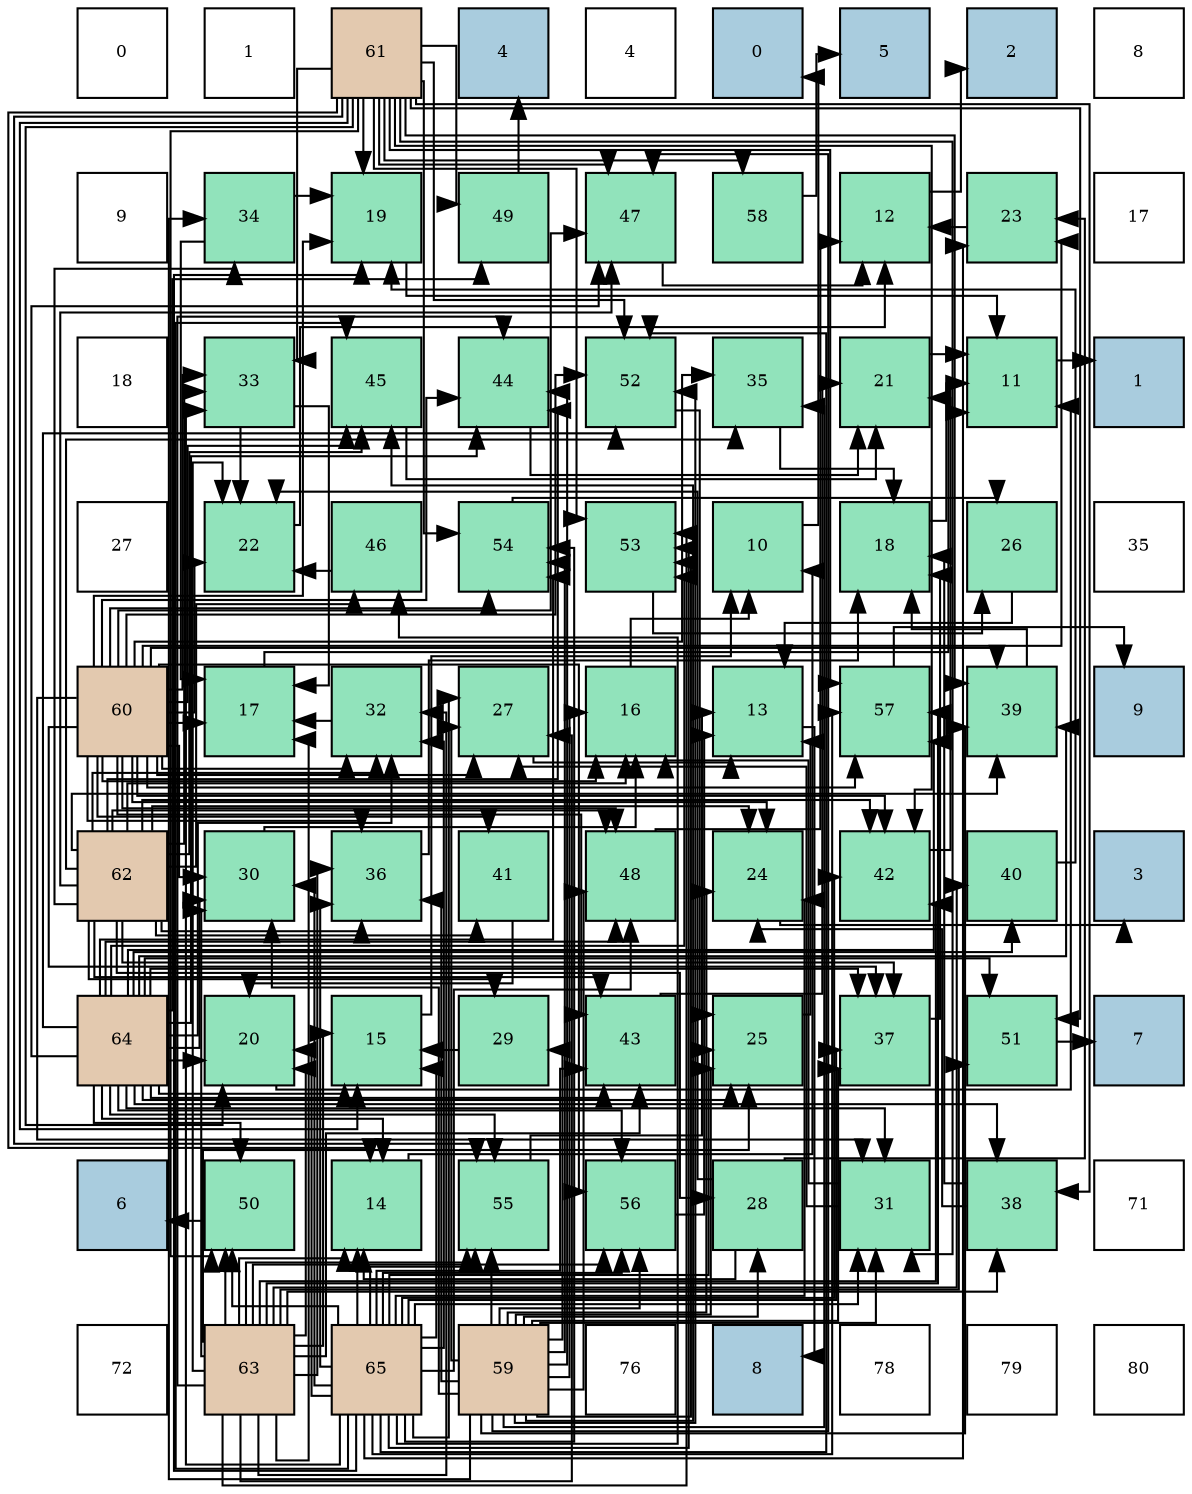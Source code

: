 digraph layout{
 rankdir=TB;
 splines=ortho;
 node [style=filled shape=square fixedsize=true width=0.6];
0[label="0", fontsize=8, fillcolor="#ffffff"];
1[label="1", fontsize=8, fillcolor="#ffffff"];
2[label="61", fontsize=8, fillcolor="#e3c9af"];
3[label="4", fontsize=8, fillcolor="#a9ccde"];
4[label="4", fontsize=8, fillcolor="#ffffff"];
5[label="0", fontsize=8, fillcolor="#a9ccde"];
6[label="5", fontsize=8, fillcolor="#a9ccde"];
7[label="2", fontsize=8, fillcolor="#a9ccde"];
8[label="8", fontsize=8, fillcolor="#ffffff"];
9[label="9", fontsize=8, fillcolor="#ffffff"];
10[label="34", fontsize=8, fillcolor="#91e3bb"];
11[label="19", fontsize=8, fillcolor="#91e3bb"];
12[label="49", fontsize=8, fillcolor="#91e3bb"];
13[label="47", fontsize=8, fillcolor="#91e3bb"];
14[label="58", fontsize=8, fillcolor="#91e3bb"];
15[label="12", fontsize=8, fillcolor="#91e3bb"];
16[label="23", fontsize=8, fillcolor="#91e3bb"];
17[label="17", fontsize=8, fillcolor="#ffffff"];
18[label="18", fontsize=8, fillcolor="#ffffff"];
19[label="33", fontsize=8, fillcolor="#91e3bb"];
20[label="45", fontsize=8, fillcolor="#91e3bb"];
21[label="44", fontsize=8, fillcolor="#91e3bb"];
22[label="52", fontsize=8, fillcolor="#91e3bb"];
23[label="35", fontsize=8, fillcolor="#91e3bb"];
24[label="21", fontsize=8, fillcolor="#91e3bb"];
25[label="11", fontsize=8, fillcolor="#91e3bb"];
26[label="1", fontsize=8, fillcolor="#a9ccde"];
27[label="27", fontsize=8, fillcolor="#ffffff"];
28[label="22", fontsize=8, fillcolor="#91e3bb"];
29[label="46", fontsize=8, fillcolor="#91e3bb"];
30[label="54", fontsize=8, fillcolor="#91e3bb"];
31[label="53", fontsize=8, fillcolor="#91e3bb"];
32[label="10", fontsize=8, fillcolor="#91e3bb"];
33[label="18", fontsize=8, fillcolor="#91e3bb"];
34[label="26", fontsize=8, fillcolor="#91e3bb"];
35[label="35", fontsize=8, fillcolor="#ffffff"];
36[label="60", fontsize=8, fillcolor="#e3c9af"];
37[label="17", fontsize=8, fillcolor="#91e3bb"];
38[label="32", fontsize=8, fillcolor="#91e3bb"];
39[label="27", fontsize=8, fillcolor="#91e3bb"];
40[label="16", fontsize=8, fillcolor="#91e3bb"];
41[label="13", fontsize=8, fillcolor="#91e3bb"];
42[label="57", fontsize=8, fillcolor="#91e3bb"];
43[label="39", fontsize=8, fillcolor="#91e3bb"];
44[label="9", fontsize=8, fillcolor="#a9ccde"];
45[label="62", fontsize=8, fillcolor="#e3c9af"];
46[label="30", fontsize=8, fillcolor="#91e3bb"];
47[label="36", fontsize=8, fillcolor="#91e3bb"];
48[label="41", fontsize=8, fillcolor="#91e3bb"];
49[label="48", fontsize=8, fillcolor="#91e3bb"];
50[label="24", fontsize=8, fillcolor="#91e3bb"];
51[label="42", fontsize=8, fillcolor="#91e3bb"];
52[label="40", fontsize=8, fillcolor="#91e3bb"];
53[label="3", fontsize=8, fillcolor="#a9ccde"];
54[label="64", fontsize=8, fillcolor="#e3c9af"];
55[label="20", fontsize=8, fillcolor="#91e3bb"];
56[label="15", fontsize=8, fillcolor="#91e3bb"];
57[label="29", fontsize=8, fillcolor="#91e3bb"];
58[label="43", fontsize=8, fillcolor="#91e3bb"];
59[label="25", fontsize=8, fillcolor="#91e3bb"];
60[label="37", fontsize=8, fillcolor="#91e3bb"];
61[label="51", fontsize=8, fillcolor="#91e3bb"];
62[label="7", fontsize=8, fillcolor="#a9ccde"];
63[label="6", fontsize=8, fillcolor="#a9ccde"];
64[label="50", fontsize=8, fillcolor="#91e3bb"];
65[label="14", fontsize=8, fillcolor="#91e3bb"];
66[label="55", fontsize=8, fillcolor="#91e3bb"];
67[label="56", fontsize=8, fillcolor="#91e3bb"];
68[label="28", fontsize=8, fillcolor="#91e3bb"];
69[label="31", fontsize=8, fillcolor="#91e3bb"];
70[label="38", fontsize=8, fillcolor="#91e3bb"];
71[label="71", fontsize=8, fillcolor="#ffffff"];
72[label="72", fontsize=8, fillcolor="#ffffff"];
73[label="63", fontsize=8, fillcolor="#e3c9af"];
74[label="65", fontsize=8, fillcolor="#e3c9af"];
75[label="59", fontsize=8, fillcolor="#e3c9af"];
76[label="76", fontsize=8, fillcolor="#ffffff"];
77[label="8", fontsize=8, fillcolor="#a9ccde"];
78[label="78", fontsize=8, fillcolor="#ffffff"];
79[label="79", fontsize=8, fillcolor="#ffffff"];
80[label="80", fontsize=8, fillcolor="#ffffff"];
edge [constraint=false, style=vis];32 -> 5;
25 -> 26;
15 -> 7;
41 -> 77;
65 -> 32;
56 -> 32;
40 -> 32;
37 -> 25;
33 -> 25;
11 -> 25;
55 -> 25;
24 -> 25;
28 -> 15;
16 -> 15;
50 -> 53;
59 -> 41;
34 -> 41;
39 -> 41;
68 -> 65;
68 -> 28;
68 -> 16;
57 -> 56;
46 -> 40;
69 -> 40;
69 -> 39;
38 -> 37;
19 -> 37;
19 -> 28;
10 -> 37;
10 -> 11;
23 -> 33;
47 -> 33;
60 -> 33;
70 -> 33;
70 -> 50;
43 -> 33;
52 -> 11;
48 -> 55;
51 -> 24;
58 -> 24;
21 -> 24;
20 -> 24;
29 -> 28;
13 -> 15;
49 -> 15;
12 -> 3;
64 -> 63;
61 -> 62;
22 -> 59;
31 -> 34;
30 -> 34;
66 -> 41;
67 -> 41;
42 -> 44;
14 -> 6;
75 -> 40;
75 -> 50;
75 -> 59;
75 -> 39;
75 -> 68;
75 -> 57;
75 -> 46;
75 -> 69;
75 -> 10;
75 -> 23;
75 -> 47;
75 -> 60;
75 -> 43;
75 -> 21;
75 -> 20;
75 -> 13;
75 -> 49;
75 -> 22;
75 -> 31;
75 -> 30;
75 -> 66;
75 -> 67;
36 -> 40;
36 -> 37;
36 -> 11;
36 -> 28;
36 -> 16;
36 -> 50;
36 -> 39;
36 -> 46;
36 -> 69;
36 -> 38;
36 -> 19;
36 -> 23;
36 -> 47;
36 -> 60;
36 -> 43;
36 -> 48;
36 -> 51;
36 -> 58;
36 -> 21;
36 -> 20;
36 -> 13;
36 -> 49;
36 -> 22;
36 -> 30;
36 -> 67;
36 -> 42;
2 -> 65;
2 -> 56;
2 -> 11;
2 -> 55;
2 -> 69;
2 -> 19;
2 -> 70;
2 -> 43;
2 -> 51;
2 -> 13;
2 -> 12;
2 -> 64;
2 -> 61;
2 -> 22;
2 -> 31;
2 -> 30;
2 -> 66;
2 -> 42;
2 -> 14;
45 -> 40;
45 -> 50;
45 -> 68;
45 -> 57;
45 -> 38;
45 -> 19;
45 -> 10;
45 -> 23;
45 -> 47;
45 -> 60;
45 -> 43;
45 -> 48;
45 -> 51;
45 -> 58;
45 -> 21;
45 -> 20;
45 -> 29;
45 -> 13;
45 -> 49;
73 -> 65;
73 -> 56;
73 -> 37;
73 -> 55;
73 -> 28;
73 -> 59;
73 -> 39;
73 -> 46;
73 -> 38;
73 -> 47;
73 -> 70;
73 -> 52;
73 -> 51;
73 -> 58;
73 -> 21;
73 -> 64;
73 -> 61;
73 -> 31;
73 -> 66;
73 -> 67;
73 -> 42;
54 -> 65;
54 -> 56;
54 -> 55;
54 -> 59;
54 -> 46;
54 -> 69;
54 -> 38;
54 -> 60;
54 -> 70;
54 -> 43;
54 -> 52;
54 -> 58;
54 -> 21;
54 -> 13;
54 -> 49;
54 -> 12;
54 -> 64;
54 -> 61;
54 -> 22;
54 -> 31;
54 -> 30;
54 -> 66;
54 -> 67;
54 -> 42;
74 -> 65;
74 -> 56;
74 -> 11;
74 -> 55;
74 -> 16;
74 -> 50;
74 -> 59;
74 -> 39;
74 -> 46;
74 -> 69;
74 -> 38;
74 -> 19;
74 -> 47;
74 -> 60;
74 -> 51;
74 -> 58;
74 -> 20;
74 -> 29;
74 -> 49;
74 -> 64;
74 -> 22;
74 -> 31;
74 -> 30;
74 -> 66;
74 -> 67;
74 -> 42;
edge [constraint=true, style=invis];
0 -> 9 -> 18 -> 27 -> 36 -> 45 -> 54 -> 63 -> 72;
1 -> 10 -> 19 -> 28 -> 37 -> 46 -> 55 -> 64 -> 73;
2 -> 11 -> 20 -> 29 -> 38 -> 47 -> 56 -> 65 -> 74;
3 -> 12 -> 21 -> 30 -> 39 -> 48 -> 57 -> 66 -> 75;
4 -> 13 -> 22 -> 31 -> 40 -> 49 -> 58 -> 67 -> 76;
5 -> 14 -> 23 -> 32 -> 41 -> 50 -> 59 -> 68 -> 77;
6 -> 15 -> 24 -> 33 -> 42 -> 51 -> 60 -> 69 -> 78;
7 -> 16 -> 25 -> 34 -> 43 -> 52 -> 61 -> 70 -> 79;
8 -> 17 -> 26 -> 35 -> 44 -> 53 -> 62 -> 71 -> 80;
rank = same {0 -> 1 -> 2 -> 3 -> 4 -> 5 -> 6 -> 7 -> 8};
rank = same {9 -> 10 -> 11 -> 12 -> 13 -> 14 -> 15 -> 16 -> 17};
rank = same {18 -> 19 -> 20 -> 21 -> 22 -> 23 -> 24 -> 25 -> 26};
rank = same {27 -> 28 -> 29 -> 30 -> 31 -> 32 -> 33 -> 34 -> 35};
rank = same {36 -> 37 -> 38 -> 39 -> 40 -> 41 -> 42 -> 43 -> 44};
rank = same {45 -> 46 -> 47 -> 48 -> 49 -> 50 -> 51 -> 52 -> 53};
rank = same {54 -> 55 -> 56 -> 57 -> 58 -> 59 -> 60 -> 61 -> 62};
rank = same {63 -> 64 -> 65 -> 66 -> 67 -> 68 -> 69 -> 70 -> 71};
rank = same {72 -> 73 -> 74 -> 75 -> 76 -> 77 -> 78 -> 79 -> 80};
}
